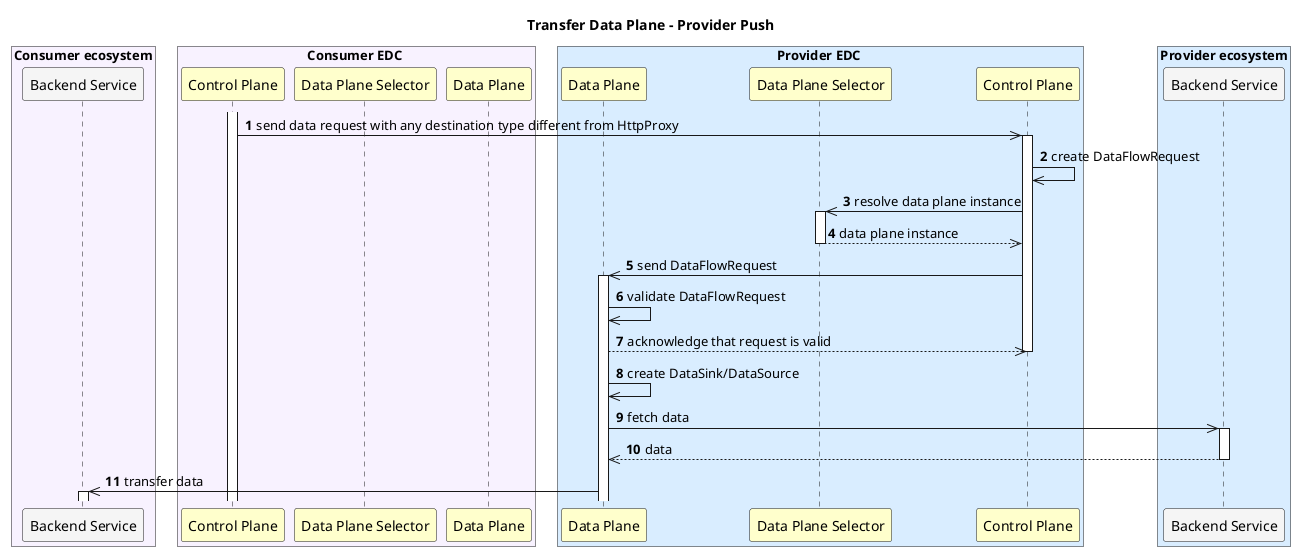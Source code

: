 '
'  Copyright (c) 2022 Amadeus
'
'  This program and the accompanying materials are made available under the
'  terms of the Apache License, Version 2.0 which is available at
'  https://www.apache.org/licenses/LICENSE-2.0
'
'  SPDX-License-Identifier: Apache-2.0
'
'  Contributors:
'      Amadeus - Initial Version
'

@startuml


skinParam NoteBackgroundColor WhiteSmoke
skinParam NoteFontColor Black
skinParam ParticipantBackgroundColor WhiteSmoke
skinParam ActorBackgroundColor WhiteSmoke
skinParam AgentBackgroundColor White
skinParam AgentBorderColor SkyBlue
skinparam shadowing false
skinparam BoxPadding 10

!define ConsumerColor f8f2ff
!define ProviderColor d9edff
!define WarningColor Business
!define LeadColor Technology

autonumber

box "Consumer ecosystem" #ConsumerColor
    participant CBE as "Backend Service"
end box

 box Consumer EDC #ConsumerColor
    participant CCP as "Control Plane" #Business
    participant CDPS as "Data Plane Selector" #Business
    participant CDP as "Data Plane" #Business
end box

box Provider EDC #ProviderColor
    participant PDP as "Data Plane" #Business
    participant PDPS as "Data Plane Selector" #Business
    participant PCP as "Control Plane" #Business
end box

box "Provider ecosystem" #ProviderColor
    participant PBE as "Backend Service"
end box

title
 **Transfer Data Plane - Provider Push**
end title
autonumber 1

activate CCP
CCP ->> PCP : send data request with any destination type different from HttpProxy
activate PCP
PCP ->> PCP : create DataFlowRequest
PCP ->> PDPS : resolve data plane instance
activate PDPS
PDPS -->> PCP : data plane instance
deactivate PDPS
PCP ->> PDP : send DataFlowRequest
activate PDP
PDP ->> PDP : validate DataFlowRequest
PDP -->> PCP : acknowledge that request is valid
deactivate PCP
PDP ->> PDP : create DataSink/DataSource
PDP ->> PBE : fetch data
activate PBE
PBE -->> PDP : data
deactivate PBE
PDP ->> CBE : transfer data
activate CBE

@enduml